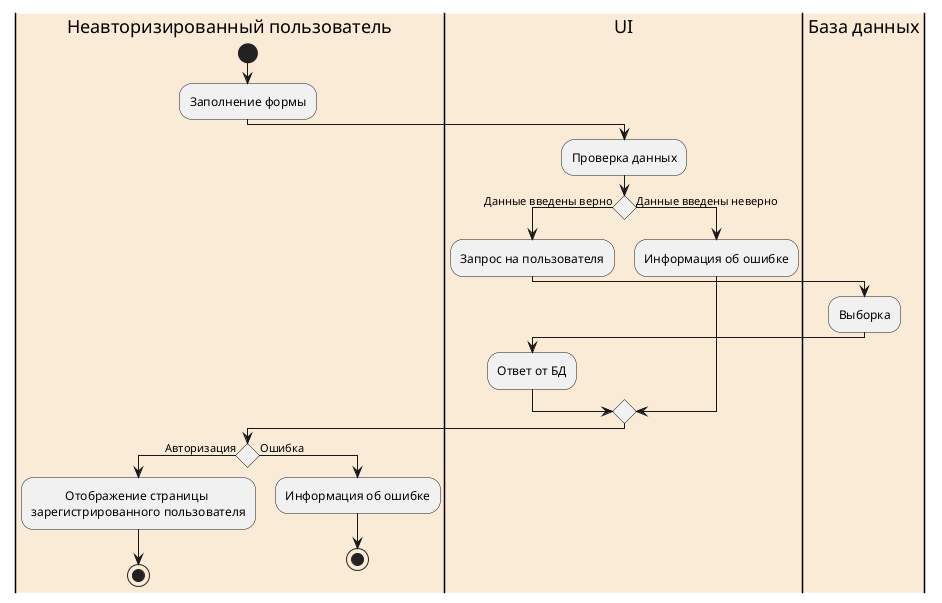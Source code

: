 @startuml

|#AntiqueWhite|Неавторизированный пользователь|
start
:Заполнение формы;
|#AntiqueWhite|UI|
:Проверка данных;
if() then (Данные введены верно)
:Запрос на пользователя;
|#AntiqueWhite|База данных|
:Выборка;
|#AntiqueWhite|UI|
:Ответ от БД;
else (Данные введены неверно)
:Информация об ошибке;
endif
|#AntiqueWhite|Неавторизированный пользователь|
if() then (Авторизация)
:           Отображение страницы
зарегистрированного пользователя;
stop
else(Ошибка)
:Информация об ошибке;
stop
@enduml
